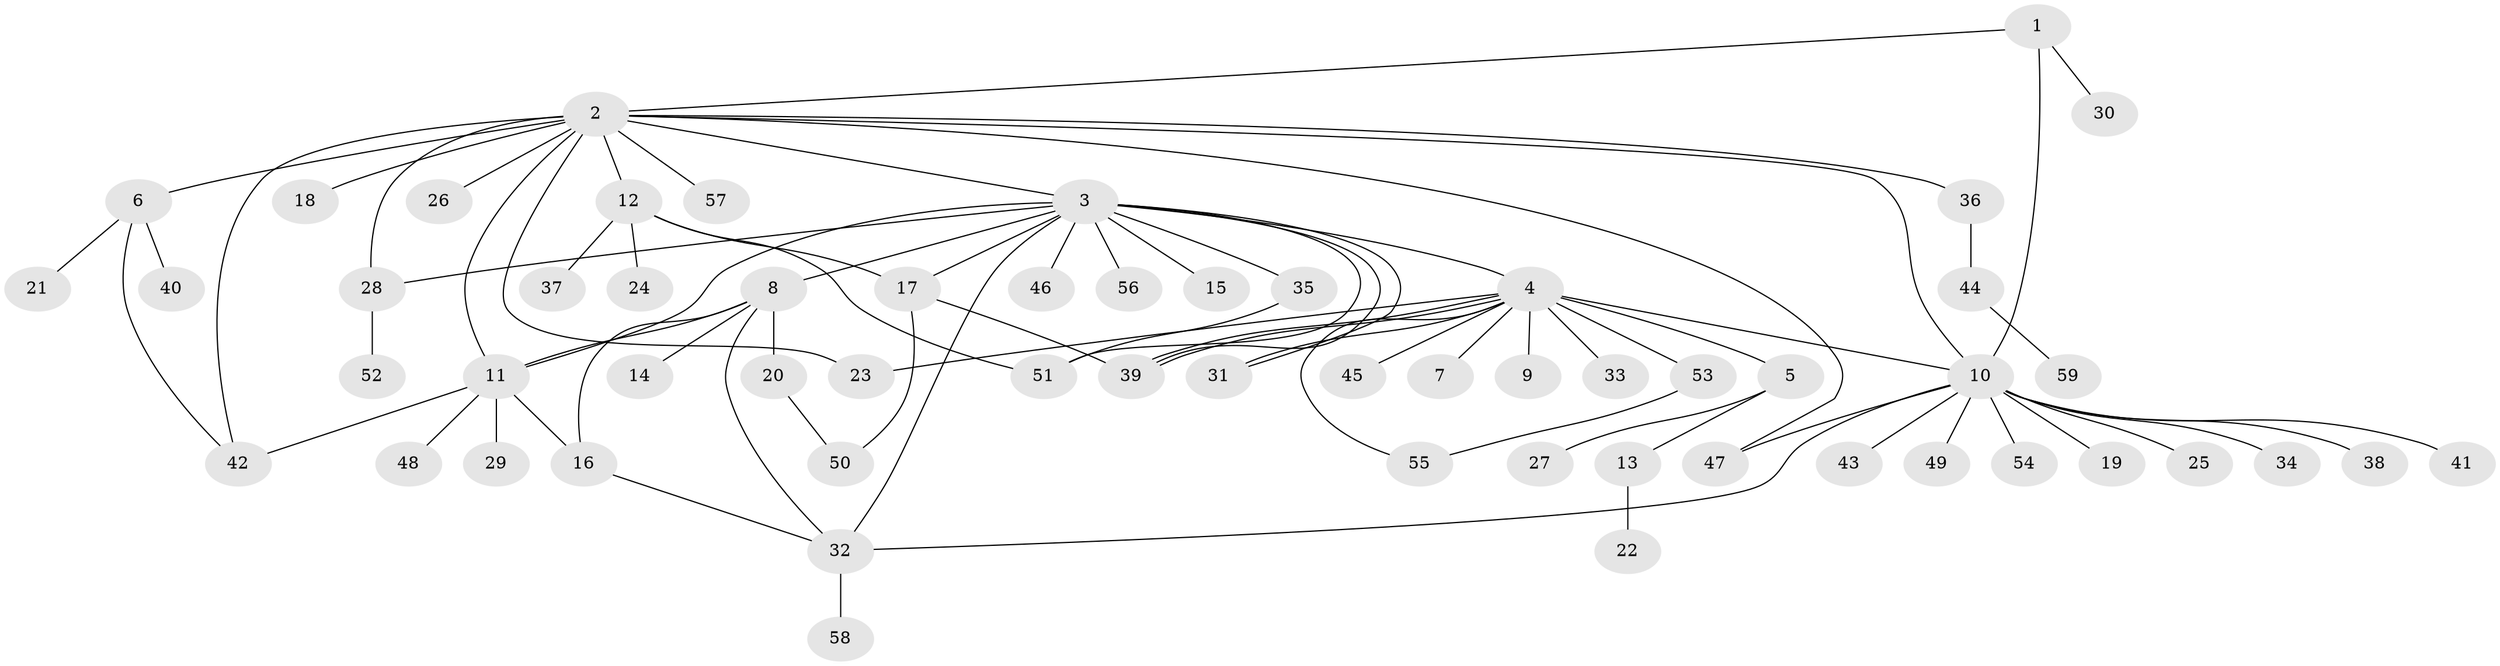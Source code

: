 // coarse degree distribution, {1: 0.4722222222222222, 5: 0.027777777777777776, 2: 0.25, 10: 0.027777777777777776, 4: 0.05555555555555555, 3: 0.08333333333333333, 12: 0.05555555555555555, 9: 0.027777777777777776}
// Generated by graph-tools (version 1.1) at 2025/36/03/04/25 23:36:39]
// undirected, 59 vertices, 80 edges
graph export_dot {
  node [color=gray90,style=filled];
  1;
  2;
  3;
  4;
  5;
  6;
  7;
  8;
  9;
  10;
  11;
  12;
  13;
  14;
  15;
  16;
  17;
  18;
  19;
  20;
  21;
  22;
  23;
  24;
  25;
  26;
  27;
  28;
  29;
  30;
  31;
  32;
  33;
  34;
  35;
  36;
  37;
  38;
  39;
  40;
  41;
  42;
  43;
  44;
  45;
  46;
  47;
  48;
  49;
  50;
  51;
  52;
  53;
  54;
  55;
  56;
  57;
  58;
  59;
  1 -- 2;
  1 -- 10;
  1 -- 30;
  2 -- 3;
  2 -- 6;
  2 -- 10;
  2 -- 11;
  2 -- 12;
  2 -- 18;
  2 -- 23;
  2 -- 26;
  2 -- 28;
  2 -- 36;
  2 -- 42;
  2 -- 47;
  2 -- 57;
  3 -- 4;
  3 -- 8;
  3 -- 11;
  3 -- 15;
  3 -- 17;
  3 -- 28;
  3 -- 31;
  3 -- 32;
  3 -- 35;
  3 -- 39;
  3 -- 46;
  3 -- 51;
  3 -- 56;
  4 -- 5;
  4 -- 7;
  4 -- 9;
  4 -- 10;
  4 -- 23;
  4 -- 31;
  4 -- 33;
  4 -- 39;
  4 -- 39;
  4 -- 45;
  4 -- 53;
  4 -- 55;
  5 -- 13;
  5 -- 27;
  6 -- 21;
  6 -- 40;
  6 -- 42;
  8 -- 11;
  8 -- 14;
  8 -- 16;
  8 -- 20;
  8 -- 32;
  10 -- 19;
  10 -- 25;
  10 -- 32;
  10 -- 34;
  10 -- 38;
  10 -- 41;
  10 -- 43;
  10 -- 47;
  10 -- 49;
  10 -- 54;
  11 -- 16;
  11 -- 29;
  11 -- 42;
  11 -- 48;
  12 -- 17;
  12 -- 24;
  12 -- 37;
  12 -- 51;
  13 -- 22;
  16 -- 32;
  17 -- 39;
  17 -- 50;
  20 -- 50;
  28 -- 52;
  32 -- 58;
  35 -- 51;
  36 -- 44;
  44 -- 59;
  53 -- 55;
}
